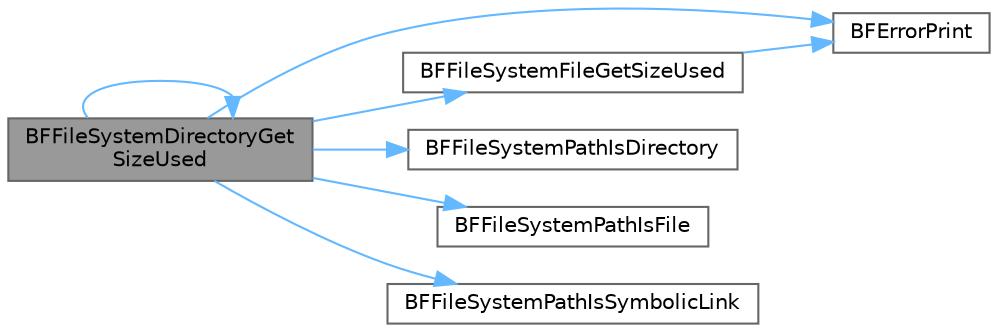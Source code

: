 digraph "BFFileSystemDirectoryGetSizeUsed"
{
 // LATEX_PDF_SIZE
  bgcolor="transparent";
  edge [fontname=Helvetica,fontsize=10,labelfontname=Helvetica,labelfontsize=10];
  node [fontname=Helvetica,fontsize=10,shape=box,height=0.2,width=0.4];
  rankdir="LR";
  Node1 [id="Node000001",label="BFFileSystemDirectoryGet\lSizeUsed",height=0.2,width=0.4,color="gray40", fillcolor="grey60", style="filled", fontcolor="black",tooltip=" "];
  Node1 -> Node2 [id="edge1_Node000001_Node000002",color="steelblue1",style="solid",tooltip=" "];
  Node2 [id="Node000002",label="BFErrorPrint",height=0.2,width=0.4,color="grey40", fillcolor="white", style="filled",URL="$de/dfe/coreutils_8c.html#ae133f1cd062df437131e34ad0f6a824c",tooltip=" "];
  Node1 -> Node1 [id="edge2_Node000001_Node000001",color="steelblue1",style="solid",tooltip=" "];
  Node1 -> Node3 [id="edge3_Node000001_Node000003",color="steelblue1",style="solid",tooltip=" "];
  Node3 [id="Node000003",label="BFFileSystemFileGetSizeUsed",height=0.2,width=0.4,color="grey40", fillcolor="white", style="filled",URL="$df/d45/filesystem_8c.html#a085be630274be8711c63a33fd6cecf2f",tooltip=" "];
  Node3 -> Node2 [id="edge4_Node000003_Node000002",color="steelblue1",style="solid",tooltip=" "];
  Node1 -> Node4 [id="edge5_Node000001_Node000004",color="steelblue1",style="solid",tooltip=" "];
  Node4 [id="Node000004",label="BFFileSystemPathIsDirectory",height=0.2,width=0.4,color="grey40", fillcolor="white", style="filled",URL="$df/d45/filesystem_8c.html#a7b2e5fa5d259a91a3d8921e1be35bb7b",tooltip=" "];
  Node1 -> Node5 [id="edge6_Node000001_Node000005",color="steelblue1",style="solid",tooltip=" "];
  Node5 [id="Node000005",label="BFFileSystemPathIsFile",height=0.2,width=0.4,color="grey40", fillcolor="white", style="filled",URL="$df/d45/filesystem_8c.html#a8746b82ca692f12dad8fde859974e17d",tooltip=" "];
  Node1 -> Node6 [id="edge7_Node000001_Node000006",color="steelblue1",style="solid",tooltip=" "];
  Node6 [id="Node000006",label="BFFileSystemPathIsSymbolicLink",height=0.2,width=0.4,color="grey40", fillcolor="white", style="filled",URL="$df/d45/filesystem_8c.html#a20627e41b52198f80d4d8e8494475e4b",tooltip=" "];
}
